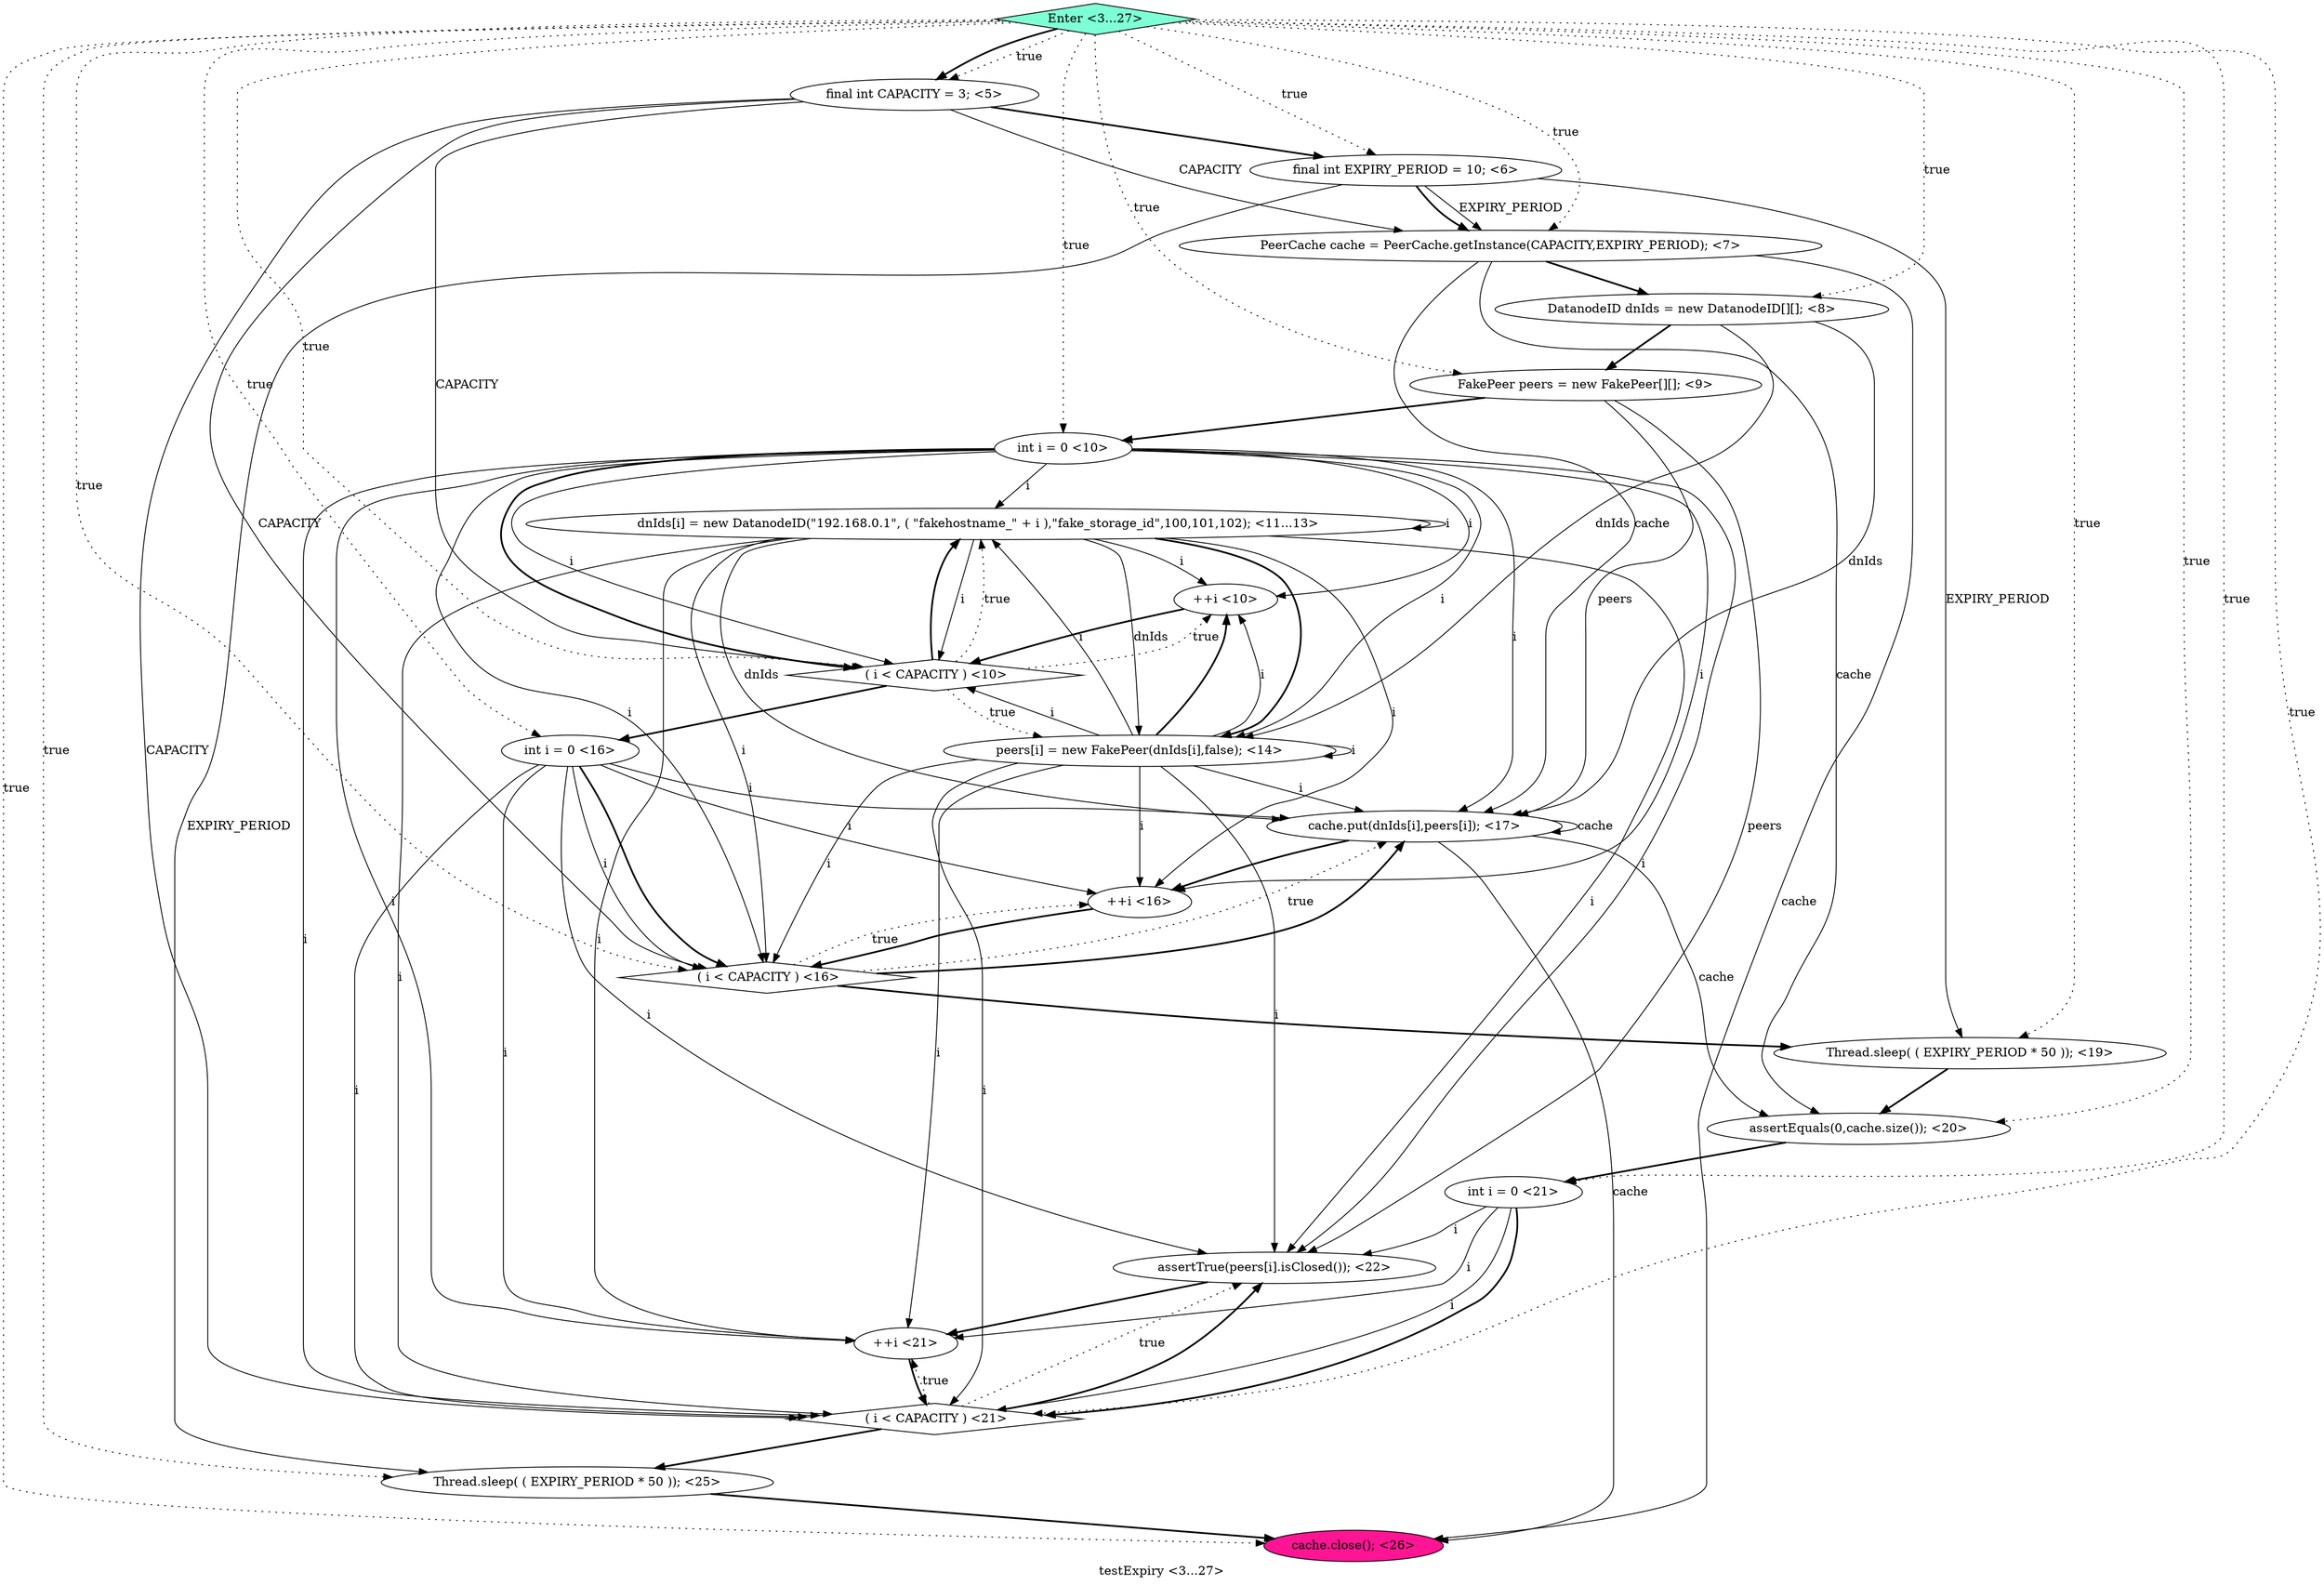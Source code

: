 digraph PDG {
label = "testExpiry <3...27>";
0.2 [style = filled, label = "PeerCache cache = PeerCache.getInstance(CAPACITY,EXPIRY_PERIOD); <7>", fillcolor = white, shape = ellipse];
0.21 [style = filled, label = "cache.close(); <26>", fillcolor = deeppink, shape = ellipse];
0.13 [style = filled, label = "cache.put(dnIds[i],peers[i]); <17>", fillcolor = white, shape = ellipse];
0.22 [style = filled, label = "Enter <3...27>", fillcolor = aquamarine, shape = diamond];
0.4 [style = filled, label = "FakePeer peers = new FakePeer[][]; <9>", fillcolor = white, shape = ellipse];
0.14 [style = filled, label = "Thread.sleep( ( EXPIRY_PERIOD * 50 )); <19>", fillcolor = white, shape = ellipse];
0.20 [style = filled, label = "Thread.sleep( ( EXPIRY_PERIOD * 50 )); <25>", fillcolor = white, shape = ellipse];
0.10 [style = filled, label = "int i = 0 <16>", fillcolor = white, shape = ellipse];
0.1 [style = filled, label = "final int EXPIRY_PERIOD = 10; <6>", fillcolor = white, shape = ellipse];
0.11 [style = filled, label = " ( i < CAPACITY ) <16>", fillcolor = white, shape = diamond];
0.19 [style = filled, label = "assertTrue(peers[i].isClosed()); <22>", fillcolor = white, shape = ellipse];
0.5 [style = filled, label = "int i = 0 <10>", fillcolor = white, shape = ellipse];
0.8 [style = filled, label = "dnIds[i] = new DatanodeID(\"192.168.0.1\", ( \"fakehostname_\" + i ),\"fake_storage_id\",100,101,102); <11...13>", fillcolor = white, shape = ellipse];
0.0 [style = filled, label = "final int CAPACITY = 3; <5>", fillcolor = white, shape = ellipse];
0.15 [style = filled, label = "assertEquals(0,cache.size()); <20>", fillcolor = white, shape = ellipse];
0.3 [style = filled, label = "DatanodeID dnIds = new DatanodeID[][]; <8>", fillcolor = white, shape = ellipse];
0.7 [style = filled, label = "++i <10>", fillcolor = white, shape = ellipse];
0.12 [style = filled, label = "++i <16>", fillcolor = white, shape = ellipse];
0.17 [style = filled, label = " ( i < CAPACITY ) <21>", fillcolor = white, shape = diamond];
0.18 [style = filled, label = "++i <21>", fillcolor = white, shape = ellipse];
0.9 [style = filled, label = "peers[i] = new FakePeer(dnIds[i],false); <14>", fillcolor = white, shape = ellipse];
0.16 [style = filled, label = "int i = 0 <21>", fillcolor = white, shape = ellipse];
0.6 [style = filled, label = " ( i < CAPACITY ) <10>", fillcolor = white, shape = diamond];
0.0 -> 0.1 [style = bold, label=""];
0.0 -> 0.2 [style = solid, label="CAPACITY"];
0.0 -> 0.6 [style = solid, label="CAPACITY"];
0.0 -> 0.11 [style = solid, label="CAPACITY"];
0.0 -> 0.17 [style = solid, label="CAPACITY"];
0.1 -> 0.2 [style = solid, label="EXPIRY_PERIOD"];
0.1 -> 0.2 [style = bold, label=""];
0.1 -> 0.14 [style = solid, label="EXPIRY_PERIOD"];
0.1 -> 0.20 [style = solid, label="EXPIRY_PERIOD"];
0.2 -> 0.3 [style = bold, label=""];
0.2 -> 0.13 [style = solid, label="cache"];
0.2 -> 0.15 [style = solid, label="cache"];
0.2 -> 0.21 [style = solid, label="cache"];
0.3 -> 0.4 [style = bold, label=""];
0.3 -> 0.9 [style = solid, label="dnIds"];
0.3 -> 0.13 [style = solid, label="dnIds"];
0.4 -> 0.5 [style = bold, label=""];
0.4 -> 0.13 [style = solid, label="peers"];
0.4 -> 0.19 [style = solid, label="peers"];
0.5 -> 0.6 [style = solid, label="i"];
0.5 -> 0.6 [style = bold, label=""];
0.5 -> 0.7 [style = solid, label="i"];
0.5 -> 0.8 [style = solid, label="i"];
0.5 -> 0.9 [style = solid, label="i"];
0.5 -> 0.11 [style = solid, label="i"];
0.5 -> 0.12 [style = solid, label="i"];
0.5 -> 0.13 [style = solid, label="i"];
0.5 -> 0.17 [style = solid, label="i"];
0.5 -> 0.18 [style = solid, label="i"];
0.5 -> 0.19 [style = solid, label="i"];
0.6 -> 0.7 [style = dotted, label="true"];
0.6 -> 0.8 [style = dotted, label="true"];
0.6 -> 0.8 [style = bold, label=""];
0.6 -> 0.9 [style = dotted, label="true"];
0.6 -> 0.10 [style = bold, label=""];
0.7 -> 0.6 [style = bold, label=""];
0.8 -> 0.6 [style = solid, label="i"];
0.8 -> 0.7 [style = solid, label="i"];
0.8 -> 0.8 [style = solid, label="i"];
0.8 -> 0.9 [style = solid, label="dnIds"];
0.8 -> 0.9 [style = bold, label=""];
0.8 -> 0.11 [style = solid, label="i"];
0.8 -> 0.12 [style = solid, label="i"];
0.8 -> 0.13 [style = solid, label="dnIds"];
0.8 -> 0.17 [style = solid, label="i"];
0.8 -> 0.18 [style = solid, label="i"];
0.8 -> 0.19 [style = solid, label="i"];
0.9 -> 0.6 [style = solid, label="i"];
0.9 -> 0.7 [style = solid, label="i"];
0.9 -> 0.7 [style = bold, label=""];
0.9 -> 0.8 [style = solid, label="i"];
0.9 -> 0.9 [style = solid, label="i"];
0.9 -> 0.11 [style = solid, label="i"];
0.9 -> 0.12 [style = solid, label="i"];
0.9 -> 0.13 [style = solid, label="i"];
0.9 -> 0.17 [style = solid, label="i"];
0.9 -> 0.18 [style = solid, label="i"];
0.9 -> 0.19 [style = solid, label="i"];
0.10 -> 0.11 [style = solid, label="i"];
0.10 -> 0.11 [style = bold, label=""];
0.10 -> 0.12 [style = solid, label="i"];
0.10 -> 0.13 [style = solid, label="i"];
0.10 -> 0.17 [style = solid, label="i"];
0.10 -> 0.18 [style = solid, label="i"];
0.10 -> 0.19 [style = solid, label="i"];
0.11 -> 0.12 [style = dotted, label="true"];
0.11 -> 0.13 [style = dotted, label="true"];
0.11 -> 0.13 [style = bold, label=""];
0.11 -> 0.14 [style = bold, label=""];
0.12 -> 0.11 [style = bold, label=""];
0.13 -> 0.12 [style = bold, label=""];
0.13 -> 0.13 [style = solid, label="cache"];
0.13 -> 0.15 [style = solid, label="cache"];
0.13 -> 0.21 [style = solid, label="cache"];
0.14 -> 0.15 [style = bold, label=""];
0.15 -> 0.16 [style = bold, label=""];
0.16 -> 0.17 [style = solid, label="i"];
0.16 -> 0.17 [style = bold, label=""];
0.16 -> 0.18 [style = solid, label="i"];
0.16 -> 0.19 [style = solid, label="i"];
0.17 -> 0.18 [style = dotted, label="true"];
0.17 -> 0.19 [style = dotted, label="true"];
0.17 -> 0.19 [style = bold, label=""];
0.17 -> 0.20 [style = bold, label=""];
0.18 -> 0.17 [style = bold, label=""];
0.19 -> 0.18 [style = bold, label=""];
0.20 -> 0.21 [style = bold, label=""];
0.22 -> 0.0 [style = dotted, label="true"];
0.22 -> 0.0 [style = bold, label=""];
0.22 -> 0.1 [style = dotted, label="true"];
0.22 -> 0.2 [style = dotted, label="true"];
0.22 -> 0.3 [style = dotted, label="true"];
0.22 -> 0.4 [style = dotted, label="true"];
0.22 -> 0.5 [style = dotted, label="true"];
0.22 -> 0.6 [style = dotted, label="true"];
0.22 -> 0.10 [style = dotted, label="true"];
0.22 -> 0.11 [style = dotted, label="true"];
0.22 -> 0.14 [style = dotted, label="true"];
0.22 -> 0.15 [style = dotted, label="true"];
0.22 -> 0.16 [style = dotted, label="true"];
0.22 -> 0.17 [style = dotted, label="true"];
0.22 -> 0.20 [style = dotted, label="true"];
0.22 -> 0.21 [style = dotted, label="true"];
}

